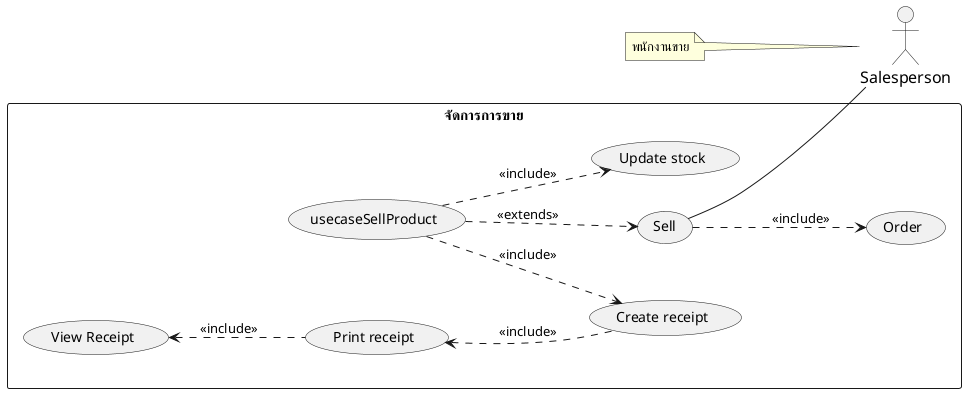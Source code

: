 @startuml
'https://plantuml.com/usecase-diagram
left to right direction

skinparam sequence {
    ParticipantFontName Thai
    ParticipantFontSize 16
    ActorFontSize 16
    ActorFontName Thai
}
'skinparam linetype polyline
' skinparam linetype ortho

skinparam Participant{
    FontColor #efefef
    BorderColor #c0c0c0
}
skinparam Sequence{
    ParticipantBorderThickness .5
    LifeLineBorderColor #8a8a8a
}


actor Salesperson as actorSalesperson
note left of actorSalesperson : พนักงานขาย

' =================== Stock System ===================
rectangle "จัดการการขาย" as manageSale {

    ' ================ Selling ================
    ' กระบวนการขายสินค้า
    usecase (Sell) as (usecaseSell)
    '    note bottom of usecaseSell : กระบวนการขายสินค้า


    usecase (View Receipt) as (usecaseViewReceipt)
    usecase (Print receipt) as (usecasePrintReceipt)
    usecase (Create receipt) as (usecaseCreateReceipt)

    usecase (Order) as (usecaseOrder)
    usecase (Update stock) as (usecaseUpdateStock)

    '===========================================================
    ' ===                  Associate Flow                    ===
    '===========================================================
    ' ================ Sell ================
    (usecaseSellProduct) ..> (usecaseSell) : <<extends>>
    (usecaseSellProduct)  ..> (usecaseUpdateStock)   : <<include>>

    (usecaseSellProduct)  ..> (usecaseCreateReceipt) : <<include>>
    (usecaseSell)  ..> (usecaseOrder) : <<include>>

    '   ความสัมพันธ์ระหว่าง actor และ usecase ในส่วนของการขาย
     (usecaseSell) -- actorSalesperson

    ' ================ Receipt ================
    (usecaseCreateReceipt) .up.> (usecasePrintReceipt) : <<include>>
    (usecaseViewReceipt)  <..   (usecasePrintReceipt): <<include>>


}

@enduml
